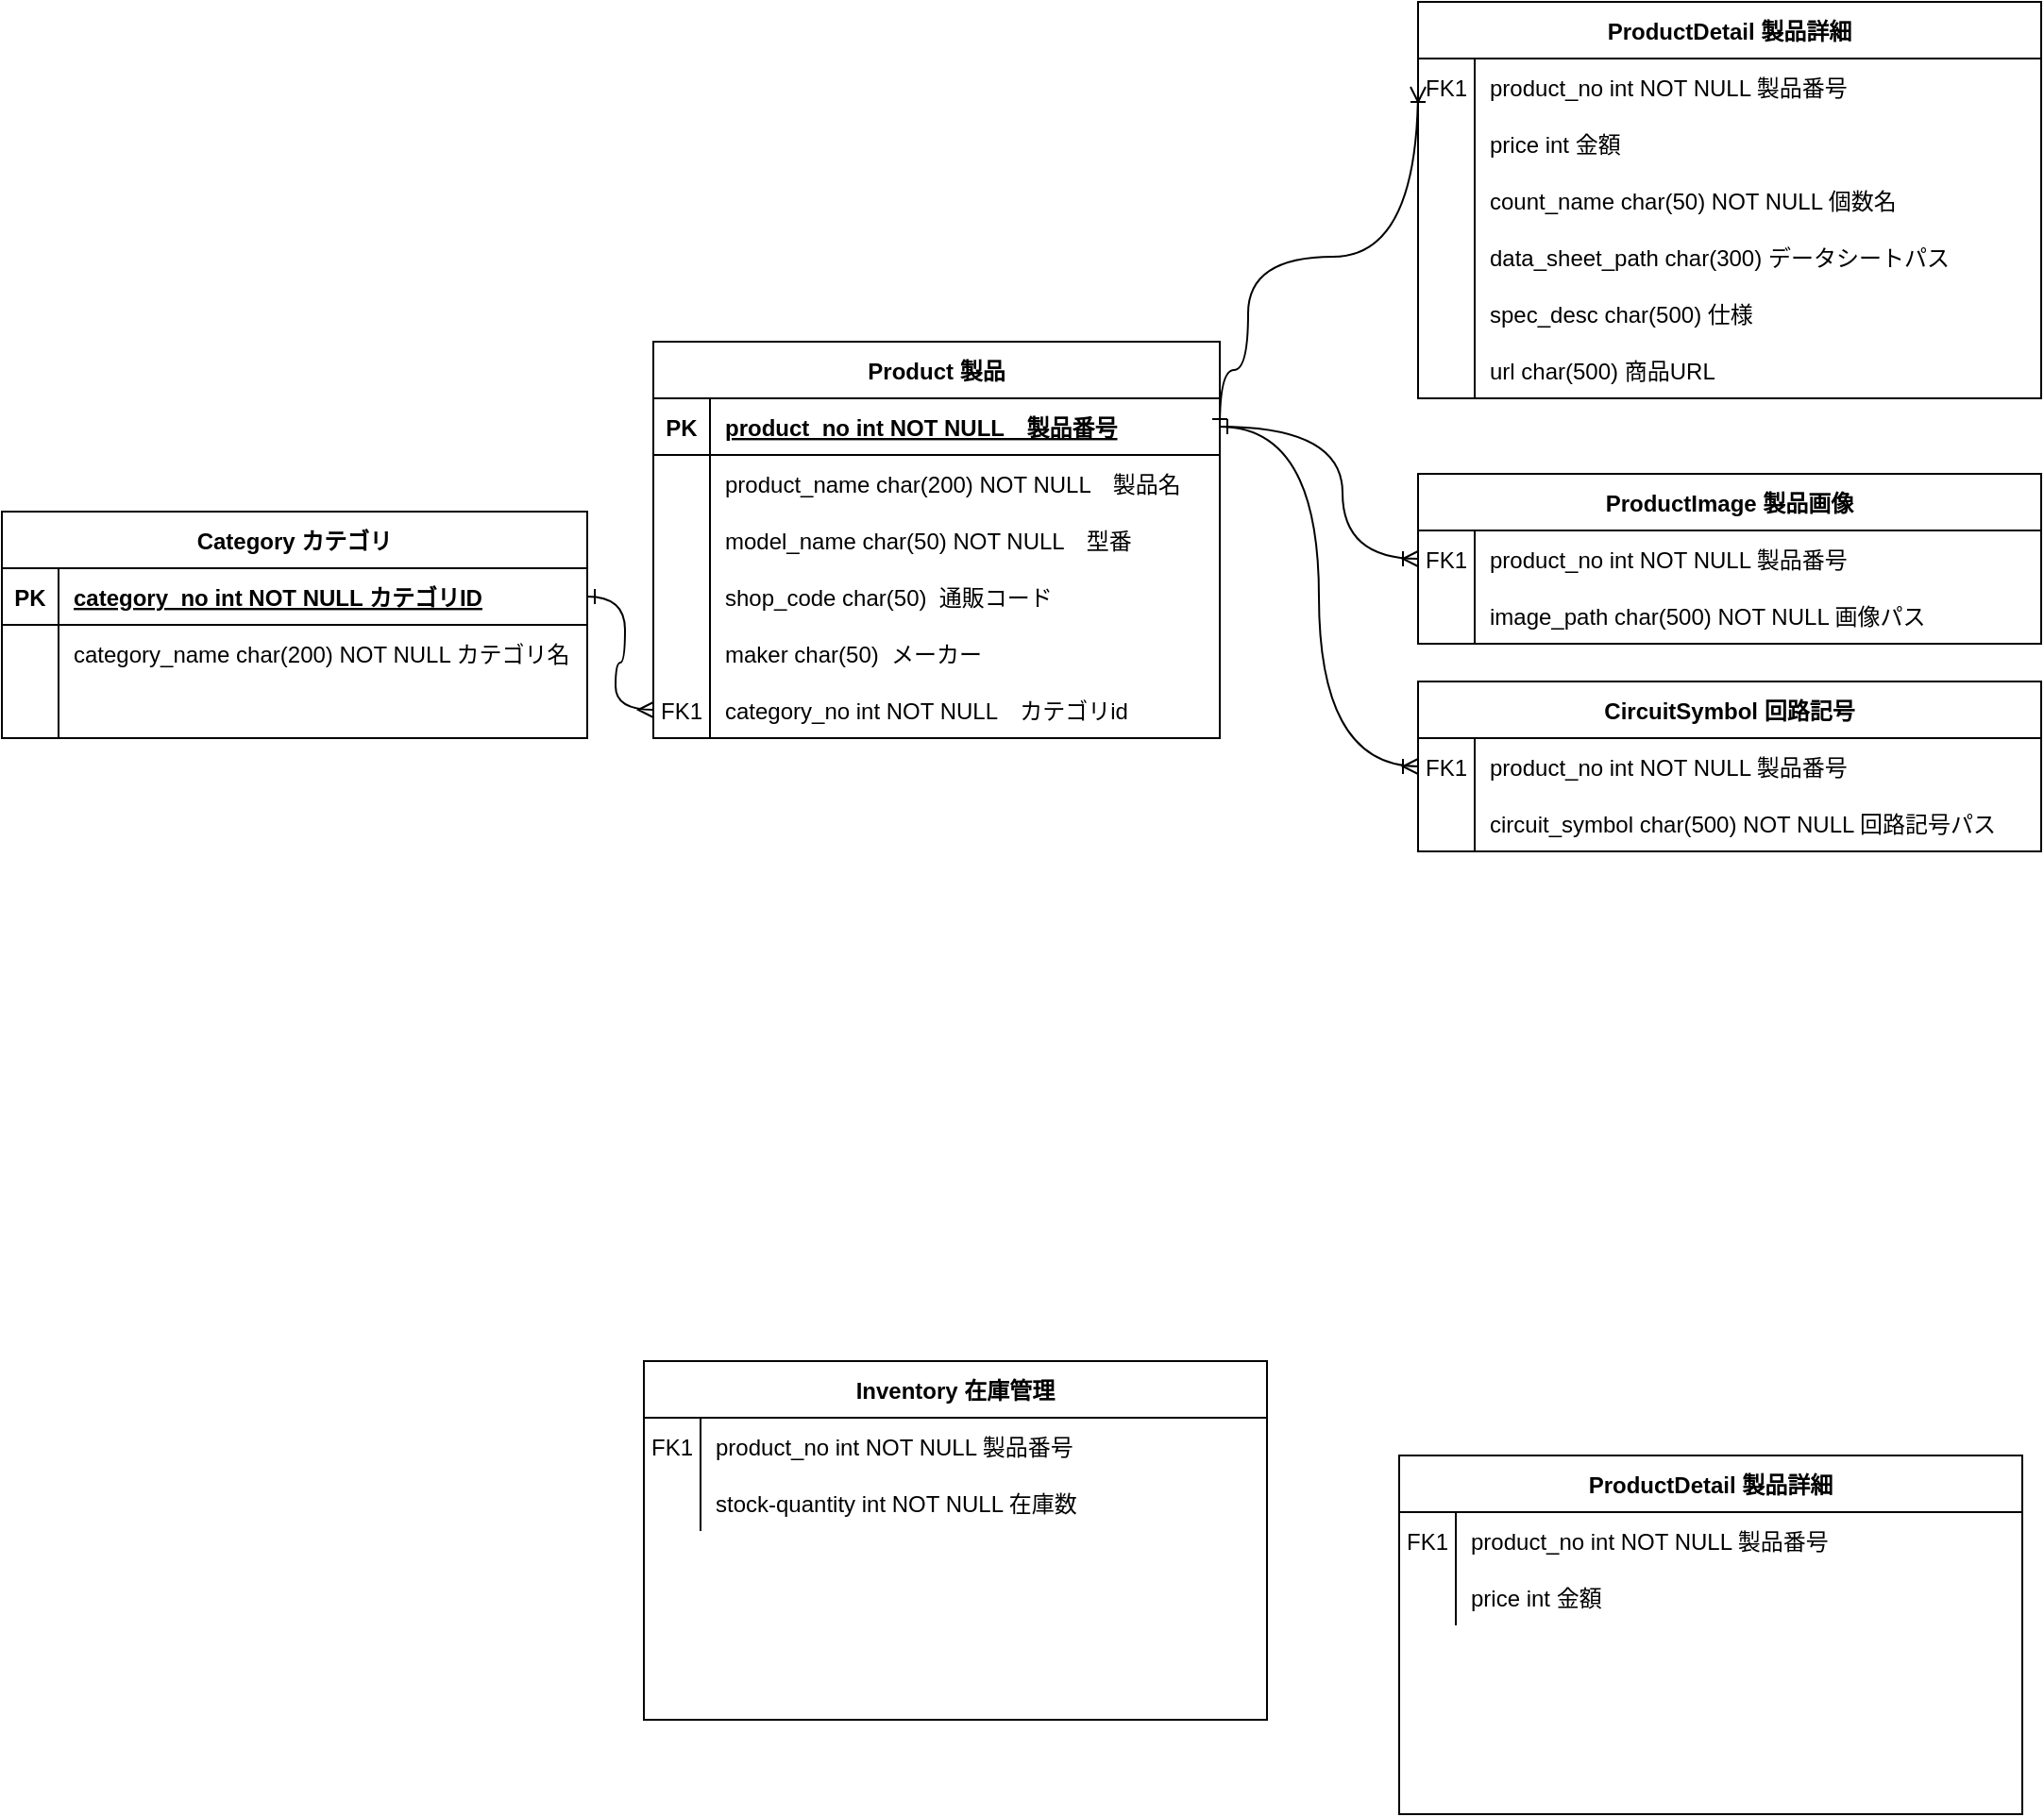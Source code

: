 <mxfile version="16.0.0" type="device"><diagram id="R2lEEEUBdFMjLlhIrx00" name="Page-1"><mxGraphModel dx="1376" dy="1653" grid="1" gridSize="10" guides="1" tooltips="1" connect="1" arrows="1" fold="1" page="1" pageScale="1" pageWidth="850" pageHeight="1100" math="0" shadow="0" extFonts="Permanent Marker^https://fonts.googleapis.com/css?family=Permanent+Marker"><root><mxCell id="0"/><mxCell id="1" parent="0"/><mxCell id="C-vyLk0tnHw3VtMMgP7b-23" value="Product 製品" style="shape=table;startSize=30;container=1;collapsible=1;childLayout=tableLayout;fixedRows=1;rowLines=0;fontStyle=1;align=center;resizeLast=1;" parent="1" vertex="1"><mxGeometry x="95" y="150" width="300" height="210" as="geometry"/></mxCell><mxCell id="C-vyLk0tnHw3VtMMgP7b-24" value="" style="shape=partialRectangle;collapsible=0;dropTarget=0;pointerEvents=0;fillColor=none;points=[[0,0.5],[1,0.5]];portConstraint=eastwest;top=0;left=0;right=0;bottom=1;" parent="C-vyLk0tnHw3VtMMgP7b-23" vertex="1"><mxGeometry y="30" width="300" height="30" as="geometry"/></mxCell><mxCell id="C-vyLk0tnHw3VtMMgP7b-25" value="PK" style="shape=partialRectangle;overflow=hidden;connectable=0;fillColor=none;top=0;left=0;bottom=0;right=0;fontStyle=1;" parent="C-vyLk0tnHw3VtMMgP7b-24" vertex="1"><mxGeometry width="30" height="30" as="geometry"><mxRectangle width="30" height="30" as="alternateBounds"/></mxGeometry></mxCell><mxCell id="C-vyLk0tnHw3VtMMgP7b-26" value="product_no int NOT NULL　製品番号" style="shape=partialRectangle;overflow=hidden;connectable=0;fillColor=none;top=0;left=0;bottom=0;right=0;align=left;spacingLeft=6;fontStyle=5;" parent="C-vyLk0tnHw3VtMMgP7b-24" vertex="1"><mxGeometry x="30" width="270" height="30" as="geometry"><mxRectangle width="270" height="30" as="alternateBounds"/></mxGeometry></mxCell><mxCell id="C-vyLk0tnHw3VtMMgP7b-27" value="" style="shape=partialRectangle;collapsible=0;dropTarget=0;pointerEvents=0;fillColor=none;points=[[0,0.5],[1,0.5]];portConstraint=eastwest;top=0;left=0;right=0;bottom=0;" parent="C-vyLk0tnHw3VtMMgP7b-23" vertex="1"><mxGeometry y="60" width="300" height="30" as="geometry"/></mxCell><mxCell id="C-vyLk0tnHw3VtMMgP7b-28" value="" style="shape=partialRectangle;overflow=hidden;connectable=0;fillColor=none;top=0;left=0;bottom=0;right=0;" parent="C-vyLk0tnHw3VtMMgP7b-27" vertex="1"><mxGeometry width="30" height="30" as="geometry"><mxRectangle width="30" height="30" as="alternateBounds"/></mxGeometry></mxCell><mxCell id="C-vyLk0tnHw3VtMMgP7b-29" value="product_name char(200) NOT NULL　製品名" style="shape=partialRectangle;overflow=hidden;connectable=0;fillColor=none;top=0;left=0;bottom=0;right=0;align=left;spacingLeft=6;" parent="C-vyLk0tnHw3VtMMgP7b-27" vertex="1"><mxGeometry x="30" width="270" height="30" as="geometry"><mxRectangle width="270" height="30" as="alternateBounds"/></mxGeometry></mxCell><mxCell id="DEuHTWsMdJfE7vnxtLou-31" style="shape=partialRectangle;collapsible=0;dropTarget=0;pointerEvents=0;fillColor=none;points=[[0,0.5],[1,0.5]];portConstraint=eastwest;top=0;left=0;right=0;bottom=0;" parent="C-vyLk0tnHw3VtMMgP7b-23" vertex="1"><mxGeometry y="90" width="300" height="30" as="geometry"/></mxCell><mxCell id="DEuHTWsMdJfE7vnxtLou-32" style="shape=partialRectangle;overflow=hidden;connectable=0;fillColor=none;top=0;left=0;bottom=0;right=0;" parent="DEuHTWsMdJfE7vnxtLou-31" vertex="1"><mxGeometry width="30" height="30" as="geometry"><mxRectangle width="30" height="30" as="alternateBounds"/></mxGeometry></mxCell><mxCell id="DEuHTWsMdJfE7vnxtLou-33" value="model_name char(50) NOT NULL　型番" style="shape=partialRectangle;overflow=hidden;connectable=0;fillColor=none;top=0;left=0;bottom=0;right=0;align=left;spacingLeft=6;" parent="DEuHTWsMdJfE7vnxtLou-31" vertex="1"><mxGeometry x="30" width="270" height="30" as="geometry"><mxRectangle width="270" height="30" as="alternateBounds"/></mxGeometry></mxCell><mxCell id="DEuHTWsMdJfE7vnxtLou-34" style="shape=partialRectangle;collapsible=0;dropTarget=0;pointerEvents=0;fillColor=none;points=[[0,0.5],[1,0.5]];portConstraint=eastwest;top=0;left=0;right=0;bottom=0;" parent="C-vyLk0tnHw3VtMMgP7b-23" vertex="1"><mxGeometry y="120" width="300" height="30" as="geometry"/></mxCell><mxCell id="DEuHTWsMdJfE7vnxtLou-35" style="shape=partialRectangle;overflow=hidden;connectable=0;fillColor=none;top=0;left=0;bottom=0;right=0;" parent="DEuHTWsMdJfE7vnxtLou-34" vertex="1"><mxGeometry width="30" height="30" as="geometry"><mxRectangle width="30" height="30" as="alternateBounds"/></mxGeometry></mxCell><mxCell id="DEuHTWsMdJfE7vnxtLou-36" value="shop_code char(50)  通販コード" style="shape=partialRectangle;overflow=hidden;connectable=0;fillColor=none;top=0;left=0;bottom=0;right=0;align=left;spacingLeft=6;" parent="DEuHTWsMdJfE7vnxtLou-34" vertex="1"><mxGeometry x="30" width="270" height="30" as="geometry"><mxRectangle width="270" height="30" as="alternateBounds"/></mxGeometry></mxCell><mxCell id="DEuHTWsMdJfE7vnxtLou-37" style="shape=partialRectangle;collapsible=0;dropTarget=0;pointerEvents=0;fillColor=none;points=[[0,0.5],[1,0.5]];portConstraint=eastwest;top=0;left=0;right=0;bottom=0;" parent="C-vyLk0tnHw3VtMMgP7b-23" vertex="1"><mxGeometry y="150" width="300" height="30" as="geometry"/></mxCell><mxCell id="DEuHTWsMdJfE7vnxtLou-38" style="shape=partialRectangle;overflow=hidden;connectable=0;fillColor=none;top=0;left=0;bottom=0;right=0;" parent="DEuHTWsMdJfE7vnxtLou-37" vertex="1"><mxGeometry width="30" height="30" as="geometry"><mxRectangle width="30" height="30" as="alternateBounds"/></mxGeometry></mxCell><mxCell id="DEuHTWsMdJfE7vnxtLou-39" value="maker char(50)  メーカー" style="shape=partialRectangle;overflow=hidden;connectable=0;fillColor=none;top=0;left=0;bottom=0;right=0;align=left;spacingLeft=6;" parent="DEuHTWsMdJfE7vnxtLou-37" vertex="1"><mxGeometry x="30" width="270" height="30" as="geometry"><mxRectangle width="270" height="30" as="alternateBounds"/></mxGeometry></mxCell><mxCell id="DEuHTWsMdJfE7vnxtLou-40" style="shape=partialRectangle;collapsible=0;dropTarget=0;pointerEvents=0;fillColor=none;points=[[0,0.5],[1,0.5]];portConstraint=eastwest;top=0;left=0;right=0;bottom=0;" parent="C-vyLk0tnHw3VtMMgP7b-23" vertex="1"><mxGeometry y="180" width="300" height="30" as="geometry"/></mxCell><mxCell id="DEuHTWsMdJfE7vnxtLou-41" value="FK1" style="shape=partialRectangle;overflow=hidden;connectable=0;fillColor=none;top=0;left=0;bottom=0;right=0;" parent="DEuHTWsMdJfE7vnxtLou-40" vertex="1"><mxGeometry width="30" height="30" as="geometry"><mxRectangle width="30" height="30" as="alternateBounds"/></mxGeometry></mxCell><mxCell id="DEuHTWsMdJfE7vnxtLou-42" value="category_no int NOT NULL　カテゴリid" style="shape=partialRectangle;overflow=hidden;connectable=0;fillColor=none;top=0;left=0;bottom=0;right=0;align=left;spacingLeft=6;" parent="DEuHTWsMdJfE7vnxtLou-40" vertex="1"><mxGeometry x="30" width="270" height="30" as="geometry"><mxRectangle width="270" height="30" as="alternateBounds"/></mxGeometry></mxCell><mxCell id="8epJ5ef8dlvJYbG_IMO3-5" value="Category カテゴリ" style="shape=table;startSize=30;container=1;collapsible=1;childLayout=tableLayout;fixedRows=1;rowLines=0;fontStyle=1;align=center;resizeLast=1;" parent="1" vertex="1"><mxGeometry x="-250" y="240" width="310" height="120" as="geometry"/></mxCell><mxCell id="8epJ5ef8dlvJYbG_IMO3-6" value="" style="shape=partialRectangle;collapsible=0;dropTarget=0;pointerEvents=0;fillColor=none;points=[[0,0.5],[1,0.5]];portConstraint=eastwest;top=0;left=0;right=0;bottom=1;" parent="8epJ5ef8dlvJYbG_IMO3-5" vertex="1"><mxGeometry y="30" width="310" height="30" as="geometry"/></mxCell><mxCell id="8epJ5ef8dlvJYbG_IMO3-7" value="PK" style="shape=partialRectangle;overflow=hidden;connectable=0;fillColor=none;top=0;left=0;bottom=0;right=0;fontStyle=1;" parent="8epJ5ef8dlvJYbG_IMO3-6" vertex="1"><mxGeometry width="30" height="30" as="geometry"><mxRectangle width="30" height="30" as="alternateBounds"/></mxGeometry></mxCell><mxCell id="8epJ5ef8dlvJYbG_IMO3-8" value="category_no int NOT NULL カテゴリID" style="shape=partialRectangle;overflow=hidden;connectable=0;fillColor=none;top=0;left=0;bottom=0;right=0;align=left;spacingLeft=6;fontStyle=5;" parent="8epJ5ef8dlvJYbG_IMO3-6" vertex="1"><mxGeometry x="30" width="280" height="30" as="geometry"><mxRectangle width="280" height="30" as="alternateBounds"/></mxGeometry></mxCell><mxCell id="8epJ5ef8dlvJYbG_IMO3-9" value="" style="shape=partialRectangle;collapsible=0;dropTarget=0;pointerEvents=0;fillColor=none;points=[[0,0.5],[1,0.5]];portConstraint=eastwest;top=0;left=0;right=0;bottom=0;" parent="8epJ5ef8dlvJYbG_IMO3-5" vertex="1"><mxGeometry y="60" width="310" height="30" as="geometry"/></mxCell><mxCell id="8epJ5ef8dlvJYbG_IMO3-10" value="" style="shape=partialRectangle;overflow=hidden;connectable=0;fillColor=none;top=0;left=0;bottom=0;right=0;" parent="8epJ5ef8dlvJYbG_IMO3-9" vertex="1"><mxGeometry width="30" height="30" as="geometry"><mxRectangle width="30" height="30" as="alternateBounds"/></mxGeometry></mxCell><mxCell id="8epJ5ef8dlvJYbG_IMO3-11" value="category_name char(200) NOT NULL カテゴリ名" style="shape=partialRectangle;overflow=hidden;connectable=0;fillColor=none;top=0;left=0;bottom=0;right=0;align=left;spacingLeft=6;" parent="8epJ5ef8dlvJYbG_IMO3-9" vertex="1"><mxGeometry x="30" width="280" height="30" as="geometry"><mxRectangle width="280" height="30" as="alternateBounds"/></mxGeometry></mxCell><mxCell id="8epJ5ef8dlvJYbG_IMO3-12" value="" style="shape=partialRectangle;collapsible=0;dropTarget=0;pointerEvents=0;fillColor=none;points=[[0,0.5],[1,0.5]];portConstraint=eastwest;top=0;left=0;right=0;bottom=0;" parent="8epJ5ef8dlvJYbG_IMO3-5" vertex="1"><mxGeometry y="90" width="310" height="30" as="geometry"/></mxCell><mxCell id="8epJ5ef8dlvJYbG_IMO3-13" value="" style="shape=partialRectangle;overflow=hidden;connectable=0;fillColor=none;top=0;left=0;bottom=0;right=0;" parent="8epJ5ef8dlvJYbG_IMO3-12" vertex="1"><mxGeometry width="30" height="30" as="geometry"><mxRectangle width="30" height="30" as="alternateBounds"/></mxGeometry></mxCell><mxCell id="8epJ5ef8dlvJYbG_IMO3-14" value="" style="shape=partialRectangle;overflow=hidden;connectable=0;fillColor=none;top=0;left=0;bottom=0;right=0;align=left;spacingLeft=6;" parent="8epJ5ef8dlvJYbG_IMO3-12" vertex="1"><mxGeometry x="30" width="280" height="30" as="geometry"><mxRectangle width="280" height="30" as="alternateBounds"/></mxGeometry></mxCell><mxCell id="8epJ5ef8dlvJYbG_IMO3-17" style="edgeStyle=orthogonalEdgeStyle;rounded=0;orthogonalLoop=1;jettySize=auto;html=1;exitX=1;exitY=0.5;exitDx=0;exitDy=0;entryX=0;entryY=0.5;entryDx=0;entryDy=0;curved=1;startArrow=ERone;startFill=0;endArrow=ERmany;endFill=0;" parent="1" source="8epJ5ef8dlvJYbG_IMO3-6" target="DEuHTWsMdJfE7vnxtLou-40" edge="1"><mxGeometry relative="1" as="geometry"><mxPoint x="90.06" y="319.28" as="targetPoint"/></mxGeometry></mxCell><mxCell id="DEuHTWsMdJfE7vnxtLou-1" value="ProductDetail 製品詳細" style="shape=table;startSize=30;container=1;collapsible=1;childLayout=tableLayout;fixedRows=1;rowLines=0;fontStyle=1;align=center;resizeLast=1;" parent="1" vertex="1"><mxGeometry x="500" y="-30" width="330" height="210" as="geometry"/></mxCell><mxCell id="DEuHTWsMdJfE7vnxtLou-5" value="" style="shape=partialRectangle;collapsible=0;dropTarget=0;pointerEvents=0;fillColor=none;points=[[0,0.5],[1,0.5]];portConstraint=eastwest;top=0;left=0;right=0;bottom=0;" parent="DEuHTWsMdJfE7vnxtLou-1" vertex="1"><mxGeometry y="30" width="330" height="30" as="geometry"/></mxCell><mxCell id="DEuHTWsMdJfE7vnxtLou-6" value="FK1" style="shape=partialRectangle;overflow=hidden;connectable=0;fillColor=none;top=0;left=0;bottom=0;right=0;" parent="DEuHTWsMdJfE7vnxtLou-5" vertex="1"><mxGeometry width="30" height="30" as="geometry"><mxRectangle width="30" height="30" as="alternateBounds"/></mxGeometry></mxCell><mxCell id="DEuHTWsMdJfE7vnxtLou-7" value="product_no int NOT NULL 製品番号" style="shape=partialRectangle;overflow=hidden;connectable=0;fillColor=none;top=0;left=0;bottom=0;right=0;align=left;spacingLeft=6;" parent="DEuHTWsMdJfE7vnxtLou-5" vertex="1"><mxGeometry x="30" width="300" height="30" as="geometry"><mxRectangle width="300" height="30" as="alternateBounds"/></mxGeometry></mxCell><mxCell id="DEuHTWsMdJfE7vnxtLou-8" value="" style="shape=partialRectangle;collapsible=0;dropTarget=0;pointerEvents=0;fillColor=none;points=[[0,0.5],[1,0.5]];portConstraint=eastwest;top=0;left=0;right=0;bottom=0;" parent="DEuHTWsMdJfE7vnxtLou-1" vertex="1"><mxGeometry y="60" width="330" height="30" as="geometry"/></mxCell><mxCell id="DEuHTWsMdJfE7vnxtLou-9" value="" style="shape=partialRectangle;overflow=hidden;connectable=0;fillColor=none;top=0;left=0;bottom=0;right=0;" parent="DEuHTWsMdJfE7vnxtLou-8" vertex="1"><mxGeometry width="30" height="30" as="geometry"><mxRectangle width="30" height="30" as="alternateBounds"/></mxGeometry></mxCell><mxCell id="DEuHTWsMdJfE7vnxtLou-10" value="price int 金額" style="shape=partialRectangle;overflow=hidden;connectable=0;fillColor=none;top=0;left=0;bottom=0;right=0;align=left;spacingLeft=6;" parent="DEuHTWsMdJfE7vnxtLou-8" vertex="1"><mxGeometry x="30" width="300" height="30" as="geometry"><mxRectangle width="300" height="30" as="alternateBounds"/></mxGeometry></mxCell><mxCell id="DEuHTWsMdJfE7vnxtLou-22" style="shape=partialRectangle;collapsible=0;dropTarget=0;pointerEvents=0;fillColor=none;points=[[0,0.5],[1,0.5]];portConstraint=eastwest;top=0;left=0;right=0;bottom=0;" parent="DEuHTWsMdJfE7vnxtLou-1" vertex="1"><mxGeometry y="90" width="330" height="30" as="geometry"/></mxCell><mxCell id="DEuHTWsMdJfE7vnxtLou-23" style="shape=partialRectangle;overflow=hidden;connectable=0;fillColor=none;top=0;left=0;bottom=0;right=0;" parent="DEuHTWsMdJfE7vnxtLou-22" vertex="1"><mxGeometry width="30" height="30" as="geometry"><mxRectangle width="30" height="30" as="alternateBounds"/></mxGeometry></mxCell><mxCell id="DEuHTWsMdJfE7vnxtLou-24" value="count_name char(50) NOT NULL 個数名" style="shape=partialRectangle;overflow=hidden;connectable=0;fillColor=none;top=0;left=0;bottom=0;right=0;align=left;spacingLeft=6;" parent="DEuHTWsMdJfE7vnxtLou-22" vertex="1"><mxGeometry x="30" width="300" height="30" as="geometry"><mxRectangle width="300" height="30" as="alternateBounds"/></mxGeometry></mxCell><mxCell id="DEuHTWsMdJfE7vnxtLou-25" style="shape=partialRectangle;collapsible=0;dropTarget=0;pointerEvents=0;fillColor=none;points=[[0,0.5],[1,0.5]];portConstraint=eastwest;top=0;left=0;right=0;bottom=0;" parent="DEuHTWsMdJfE7vnxtLou-1" vertex="1"><mxGeometry y="120" width="330" height="30" as="geometry"/></mxCell><mxCell id="DEuHTWsMdJfE7vnxtLou-26" style="shape=partialRectangle;overflow=hidden;connectable=0;fillColor=none;top=0;left=0;bottom=0;right=0;" parent="DEuHTWsMdJfE7vnxtLou-25" vertex="1"><mxGeometry width="30" height="30" as="geometry"><mxRectangle width="30" height="30" as="alternateBounds"/></mxGeometry></mxCell><mxCell id="DEuHTWsMdJfE7vnxtLou-27" value="data_sheet_path char(300) データシートパス" style="shape=partialRectangle;overflow=hidden;connectable=0;fillColor=none;top=0;left=0;bottom=0;right=0;align=left;spacingLeft=6;" parent="DEuHTWsMdJfE7vnxtLou-25" vertex="1"><mxGeometry x="30" width="300" height="30" as="geometry"><mxRectangle width="300" height="30" as="alternateBounds"/></mxGeometry></mxCell><mxCell id="DEuHTWsMdJfE7vnxtLou-28" style="shape=partialRectangle;collapsible=0;dropTarget=0;pointerEvents=0;fillColor=none;points=[[0,0.5],[1,0.5]];portConstraint=eastwest;top=0;left=0;right=0;bottom=0;" parent="DEuHTWsMdJfE7vnxtLou-1" vertex="1"><mxGeometry y="150" width="330" height="30" as="geometry"/></mxCell><mxCell id="DEuHTWsMdJfE7vnxtLou-29" style="shape=partialRectangle;overflow=hidden;connectable=0;fillColor=none;top=0;left=0;bottom=0;right=0;" parent="DEuHTWsMdJfE7vnxtLou-28" vertex="1"><mxGeometry width="30" height="30" as="geometry"><mxRectangle width="30" height="30" as="alternateBounds"/></mxGeometry></mxCell><mxCell id="DEuHTWsMdJfE7vnxtLou-30" value="spec_desc char(500) 仕様" style="shape=partialRectangle;overflow=hidden;connectable=0;fillColor=none;top=0;left=0;bottom=0;right=0;align=left;spacingLeft=6;" parent="DEuHTWsMdJfE7vnxtLou-28" vertex="1"><mxGeometry x="30" width="300" height="30" as="geometry"><mxRectangle width="300" height="30" as="alternateBounds"/></mxGeometry></mxCell><mxCell id="DEuHTWsMdJfE7vnxtLou-65" style="shape=partialRectangle;collapsible=0;dropTarget=0;pointerEvents=0;fillColor=none;points=[[0,0.5],[1,0.5]];portConstraint=eastwest;top=0;left=0;right=0;bottom=0;" parent="DEuHTWsMdJfE7vnxtLou-1" vertex="1"><mxGeometry y="180" width="330" height="30" as="geometry"/></mxCell><mxCell id="DEuHTWsMdJfE7vnxtLou-66" style="shape=partialRectangle;overflow=hidden;connectable=0;fillColor=none;top=0;left=0;bottom=0;right=0;" parent="DEuHTWsMdJfE7vnxtLou-65" vertex="1"><mxGeometry width="30" height="30" as="geometry"><mxRectangle width="30" height="30" as="alternateBounds"/></mxGeometry></mxCell><mxCell id="DEuHTWsMdJfE7vnxtLou-67" value="url char(500) 商品URL" style="shape=partialRectangle;overflow=hidden;connectable=0;fillColor=none;top=0;left=0;bottom=0;right=0;align=left;spacingLeft=6;" parent="DEuHTWsMdJfE7vnxtLou-65" vertex="1"><mxGeometry x="30" width="300" height="30" as="geometry"><mxRectangle width="300" height="30" as="alternateBounds"/></mxGeometry></mxCell><mxCell id="DEuHTWsMdJfE7vnxtLou-11" style="edgeStyle=orthogonalEdgeStyle;rounded=0;orthogonalLoop=1;jettySize=auto;html=1;exitX=1;exitY=0.5;exitDx=0;exitDy=0;endArrow=ERoneToMany;endFill=0;startArrow=ERone;startFill=0;curved=1;entryX=0;entryY=0.5;entryDx=0;entryDy=0;" parent="1" source="C-vyLk0tnHw3VtMMgP7b-24" target="DEuHTWsMdJfE7vnxtLou-5" edge="1"><mxGeometry relative="1" as="geometry"><mxPoint x="470" y="165" as="targetPoint"/><Array as="points"><mxPoint x="395" y="165"/><mxPoint x="410" y="165"/><mxPoint x="410" y="105"/></Array></mxGeometry></mxCell><mxCell id="DEuHTWsMdJfE7vnxtLou-15" value="ProductDetail 製品詳細" style="shape=table;startSize=30;container=1;collapsible=1;childLayout=tableLayout;fixedRows=1;rowLines=0;fontStyle=1;align=center;resizeLast=1;" parent="1" vertex="1"><mxGeometry x="490" y="740" width="330" height="190" as="geometry"/></mxCell><mxCell id="DEuHTWsMdJfE7vnxtLou-16" value="" style="shape=partialRectangle;collapsible=0;dropTarget=0;pointerEvents=0;fillColor=none;points=[[0,0.5],[1,0.5]];portConstraint=eastwest;top=0;left=0;right=0;bottom=0;" parent="DEuHTWsMdJfE7vnxtLou-15" vertex="1"><mxGeometry y="30" width="330" height="30" as="geometry"/></mxCell><mxCell id="DEuHTWsMdJfE7vnxtLou-17" value="FK1" style="shape=partialRectangle;overflow=hidden;connectable=0;fillColor=none;top=0;left=0;bottom=0;right=0;" parent="DEuHTWsMdJfE7vnxtLou-16" vertex="1"><mxGeometry width="30" height="30" as="geometry"><mxRectangle width="30" height="30" as="alternateBounds"/></mxGeometry></mxCell><mxCell id="DEuHTWsMdJfE7vnxtLou-18" value="product_no int NOT NULL 製品番号" style="shape=partialRectangle;overflow=hidden;connectable=0;fillColor=none;top=0;left=0;bottom=0;right=0;align=left;spacingLeft=6;" parent="DEuHTWsMdJfE7vnxtLou-16" vertex="1"><mxGeometry x="30" width="300" height="30" as="geometry"><mxRectangle width="300" height="30" as="alternateBounds"/></mxGeometry></mxCell><mxCell id="DEuHTWsMdJfE7vnxtLou-19" value="" style="shape=partialRectangle;collapsible=0;dropTarget=0;pointerEvents=0;fillColor=none;points=[[0,0.5],[1,0.5]];portConstraint=eastwest;top=0;left=0;right=0;bottom=0;" parent="DEuHTWsMdJfE7vnxtLou-15" vertex="1"><mxGeometry y="60" width="330" height="30" as="geometry"/></mxCell><mxCell id="DEuHTWsMdJfE7vnxtLou-20" value="" style="shape=partialRectangle;overflow=hidden;connectable=0;fillColor=none;top=0;left=0;bottom=0;right=0;" parent="DEuHTWsMdJfE7vnxtLou-19" vertex="1"><mxGeometry width="30" height="30" as="geometry"><mxRectangle width="30" height="30" as="alternateBounds"/></mxGeometry></mxCell><mxCell id="DEuHTWsMdJfE7vnxtLou-21" value="price int 金額" style="shape=partialRectangle;overflow=hidden;connectable=0;fillColor=none;top=0;left=0;bottom=0;right=0;align=left;spacingLeft=6;" parent="DEuHTWsMdJfE7vnxtLou-19" vertex="1"><mxGeometry x="30" width="300" height="30" as="geometry"><mxRectangle width="300" height="30" as="alternateBounds"/></mxGeometry></mxCell><mxCell id="DEuHTWsMdJfE7vnxtLou-46" value="ProductImage 製品画像" style="shape=table;startSize=30;container=1;collapsible=1;childLayout=tableLayout;fixedRows=1;rowLines=0;fontStyle=1;align=center;resizeLast=1;" parent="1" vertex="1"><mxGeometry x="500" y="220" width="330" height="90" as="geometry"/></mxCell><mxCell id="DEuHTWsMdJfE7vnxtLou-47" value="" style="shape=partialRectangle;collapsible=0;dropTarget=0;pointerEvents=0;fillColor=none;points=[[0,0.5],[1,0.5]];portConstraint=eastwest;top=0;left=0;right=0;bottom=0;" parent="DEuHTWsMdJfE7vnxtLou-46" vertex="1"><mxGeometry y="30" width="330" height="30" as="geometry"/></mxCell><mxCell id="DEuHTWsMdJfE7vnxtLou-48" value="FK1" style="shape=partialRectangle;overflow=hidden;connectable=0;fillColor=none;top=0;left=0;bottom=0;right=0;" parent="DEuHTWsMdJfE7vnxtLou-47" vertex="1"><mxGeometry width="30" height="30" as="geometry"><mxRectangle width="30" height="30" as="alternateBounds"/></mxGeometry></mxCell><mxCell id="DEuHTWsMdJfE7vnxtLou-49" value="product_no int NOT NULL 製品番号" style="shape=partialRectangle;overflow=hidden;connectable=0;fillColor=none;top=0;left=0;bottom=0;right=0;align=left;spacingLeft=6;strokeColor=default;" parent="DEuHTWsMdJfE7vnxtLou-47" vertex="1"><mxGeometry x="30" width="300" height="30" as="geometry"><mxRectangle width="300" height="30" as="alternateBounds"/></mxGeometry></mxCell><mxCell id="DEuHTWsMdJfE7vnxtLou-50" value="" style="shape=partialRectangle;collapsible=0;dropTarget=0;pointerEvents=0;fillColor=none;points=[[0,0.5],[1,0.5]];portConstraint=eastwest;top=0;left=0;right=0;bottom=0;" parent="DEuHTWsMdJfE7vnxtLou-46" vertex="1"><mxGeometry y="60" width="330" height="30" as="geometry"/></mxCell><mxCell id="DEuHTWsMdJfE7vnxtLou-51" value="" style="shape=partialRectangle;overflow=hidden;connectable=0;fillColor=none;top=0;left=0;bottom=0;right=0;" parent="DEuHTWsMdJfE7vnxtLou-50" vertex="1"><mxGeometry width="30" height="30" as="geometry"><mxRectangle width="30" height="30" as="alternateBounds"/></mxGeometry></mxCell><mxCell id="DEuHTWsMdJfE7vnxtLou-52" value="image_path char(500) NOT NULL 画像パス" style="shape=partialRectangle;overflow=hidden;connectable=0;fillColor=none;top=0;left=0;bottom=0;right=0;align=left;spacingLeft=6;" parent="DEuHTWsMdJfE7vnxtLou-50" vertex="1"><mxGeometry x="30" width="300" height="30" as="geometry"><mxRectangle width="300" height="30" as="alternateBounds"/></mxGeometry></mxCell><mxCell id="DEuHTWsMdJfE7vnxtLou-56" style="edgeStyle=orthogonalEdgeStyle;curved=1;rounded=0;orthogonalLoop=1;jettySize=auto;html=1;exitX=1;exitY=0.5;exitDx=0;exitDy=0;entryX=0;entryY=0.5;entryDx=0;entryDy=0;startArrow=ERone;startFill=0;endArrow=ERoneToMany;endFill=0;" parent="1" source="C-vyLk0tnHw3VtMMgP7b-24" target="DEuHTWsMdJfE7vnxtLou-47" edge="1"><mxGeometry relative="1" as="geometry"><Array as="points"><mxPoint x="460" y="195"/><mxPoint x="460" y="265"/></Array></mxGeometry></mxCell><mxCell id="DEuHTWsMdJfE7vnxtLou-57" value="CircuitSymbol 回路記号" style="shape=table;startSize=30;container=1;collapsible=1;childLayout=tableLayout;fixedRows=1;rowLines=0;fontStyle=1;align=center;resizeLast=1;" parent="1" vertex="1"><mxGeometry x="500" y="330" width="330" height="90" as="geometry"/></mxCell><mxCell id="DEuHTWsMdJfE7vnxtLou-58" value="" style="shape=partialRectangle;collapsible=0;dropTarget=0;pointerEvents=0;fillColor=none;points=[[0,0.5],[1,0.5]];portConstraint=eastwest;top=0;left=0;right=0;bottom=0;" parent="DEuHTWsMdJfE7vnxtLou-57" vertex="1"><mxGeometry y="30" width="330" height="30" as="geometry"/></mxCell><mxCell id="DEuHTWsMdJfE7vnxtLou-59" value="FK1" style="shape=partialRectangle;overflow=hidden;connectable=0;fillColor=none;top=0;left=0;bottom=0;right=0;" parent="DEuHTWsMdJfE7vnxtLou-58" vertex="1"><mxGeometry width="30" height="30" as="geometry"><mxRectangle width="30" height="30" as="alternateBounds"/></mxGeometry></mxCell><mxCell id="DEuHTWsMdJfE7vnxtLou-60" value="product_no int NOT NULL 製品番号" style="shape=partialRectangle;overflow=hidden;connectable=0;fillColor=none;top=0;left=0;bottom=0;right=0;align=left;spacingLeft=6;strokeColor=default;" parent="DEuHTWsMdJfE7vnxtLou-58" vertex="1"><mxGeometry x="30" width="300" height="30" as="geometry"><mxRectangle width="300" height="30" as="alternateBounds"/></mxGeometry></mxCell><mxCell id="DEuHTWsMdJfE7vnxtLou-61" value="" style="shape=partialRectangle;collapsible=0;dropTarget=0;pointerEvents=0;fillColor=none;points=[[0,0.5],[1,0.5]];portConstraint=eastwest;top=0;left=0;right=0;bottom=0;" parent="DEuHTWsMdJfE7vnxtLou-57" vertex="1"><mxGeometry y="60" width="330" height="30" as="geometry"/></mxCell><mxCell id="DEuHTWsMdJfE7vnxtLou-62" value="" style="shape=partialRectangle;overflow=hidden;connectable=0;fillColor=none;top=0;left=0;bottom=0;right=0;" parent="DEuHTWsMdJfE7vnxtLou-61" vertex="1"><mxGeometry width="30" height="30" as="geometry"><mxRectangle width="30" height="30" as="alternateBounds"/></mxGeometry></mxCell><mxCell id="DEuHTWsMdJfE7vnxtLou-63" value="circuit_symbol char(500) NOT NULL 回路記号パス" style="shape=partialRectangle;overflow=hidden;connectable=0;fillColor=none;top=0;left=0;bottom=0;right=0;align=left;spacingLeft=6;" parent="DEuHTWsMdJfE7vnxtLou-61" vertex="1"><mxGeometry x="30" width="300" height="30" as="geometry"><mxRectangle width="300" height="30" as="alternateBounds"/></mxGeometry></mxCell><mxCell id="DEuHTWsMdJfE7vnxtLou-64" style="edgeStyle=orthogonalEdgeStyle;curved=1;rounded=0;orthogonalLoop=1;jettySize=auto;html=1;exitX=1;exitY=0.5;exitDx=0;exitDy=0;entryX=0;entryY=0.5;entryDx=0;entryDy=0;startArrow=ERone;startFill=0;endArrow=ERoneToMany;endFill=0;" parent="1" source="C-vyLk0tnHw3VtMMgP7b-24" target="DEuHTWsMdJfE7vnxtLou-58" edge="1"><mxGeometry relative="1" as="geometry"/></mxCell><mxCell id="DEuHTWsMdJfE7vnxtLou-68" value="Inventory 在庫管理" style="shape=table;startSize=30;container=1;collapsible=1;childLayout=tableLayout;fixedRows=1;rowLines=0;fontStyle=1;align=center;resizeLast=1;" parent="1" vertex="1"><mxGeometry x="90" y="690" width="330" height="190" as="geometry"/></mxCell><mxCell id="DEuHTWsMdJfE7vnxtLou-69" value="" style="shape=partialRectangle;collapsible=0;dropTarget=0;pointerEvents=0;fillColor=none;points=[[0,0.5],[1,0.5]];portConstraint=eastwest;top=0;left=0;right=0;bottom=0;" parent="DEuHTWsMdJfE7vnxtLou-68" vertex="1"><mxGeometry y="30" width="330" height="30" as="geometry"/></mxCell><mxCell id="DEuHTWsMdJfE7vnxtLou-70" value="FK1" style="shape=partialRectangle;overflow=hidden;connectable=0;fillColor=none;top=0;left=0;bottom=0;right=0;" parent="DEuHTWsMdJfE7vnxtLou-69" vertex="1"><mxGeometry width="30" height="30" as="geometry"><mxRectangle width="30" height="30" as="alternateBounds"/></mxGeometry></mxCell><mxCell id="DEuHTWsMdJfE7vnxtLou-71" value="product_no int NOT NULL 製品番号" style="shape=partialRectangle;overflow=hidden;connectable=0;fillColor=none;top=0;left=0;bottom=0;right=0;align=left;spacingLeft=6;" parent="DEuHTWsMdJfE7vnxtLou-69" vertex="1"><mxGeometry x="30" width="300" height="30" as="geometry"><mxRectangle width="300" height="30" as="alternateBounds"/></mxGeometry></mxCell><mxCell id="DEuHTWsMdJfE7vnxtLou-72" value="" style="shape=partialRectangle;collapsible=0;dropTarget=0;pointerEvents=0;fillColor=none;points=[[0,0.5],[1,0.5]];portConstraint=eastwest;top=0;left=0;right=0;bottom=0;" parent="DEuHTWsMdJfE7vnxtLou-68" vertex="1"><mxGeometry y="60" width="330" height="30" as="geometry"/></mxCell><mxCell id="DEuHTWsMdJfE7vnxtLou-73" value="" style="shape=partialRectangle;overflow=hidden;connectable=0;fillColor=none;top=0;left=0;bottom=0;right=0;" parent="DEuHTWsMdJfE7vnxtLou-72" vertex="1"><mxGeometry width="30" height="30" as="geometry"><mxRectangle width="30" height="30" as="alternateBounds"/></mxGeometry></mxCell><mxCell id="DEuHTWsMdJfE7vnxtLou-74" value="stock-quantity int NOT NULL 在庫数" style="shape=partialRectangle;overflow=hidden;connectable=0;fillColor=none;top=0;left=0;bottom=0;right=0;align=left;spacingLeft=6;" parent="DEuHTWsMdJfE7vnxtLou-72" vertex="1"><mxGeometry x="30" width="300" height="30" as="geometry"><mxRectangle width="300" height="30" as="alternateBounds"/></mxGeometry></mxCell></root></mxGraphModel></diagram></mxfile>
